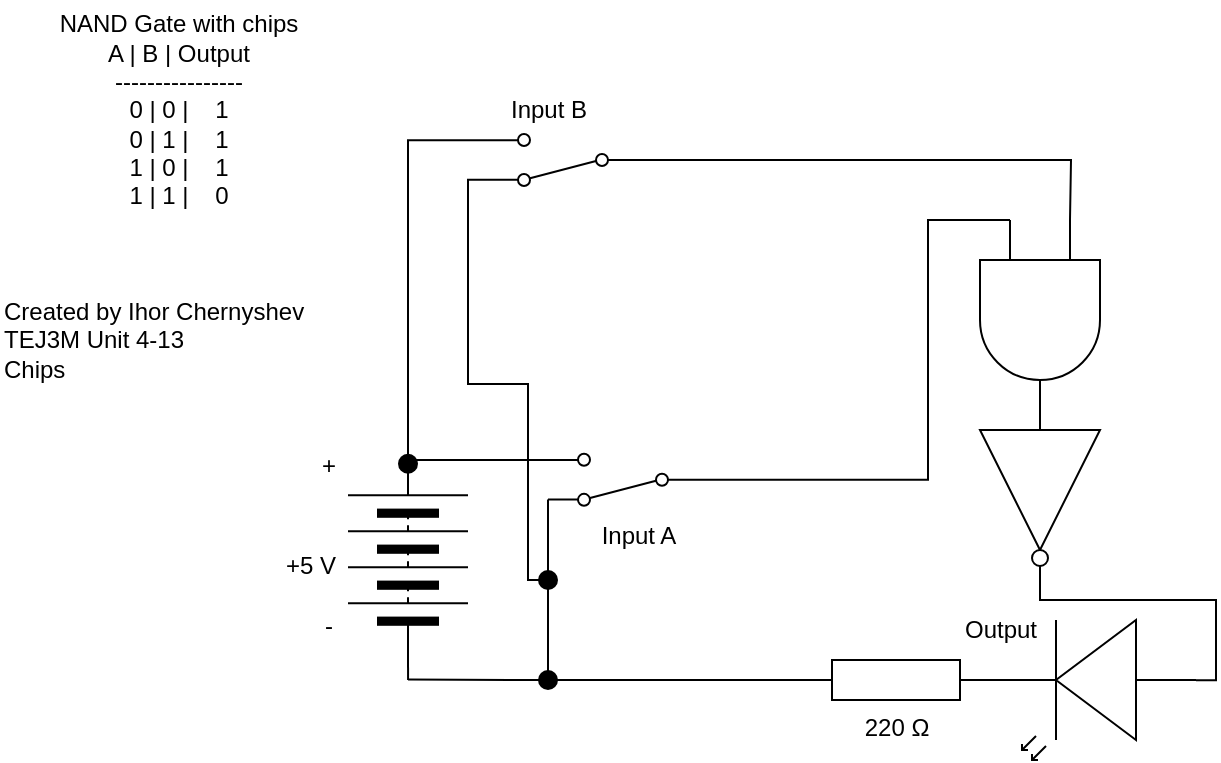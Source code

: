 <mxfile>
    <diagram id="x45FVn4cKMyBcMMyzXoL" name="Page-1">
        <mxGraphModel dx="1576" dy="1703" grid="1" gridSize="10" guides="1" tooltips="1" connect="1" arrows="1" fold="1" page="1" pageScale="1" pageWidth="827" pageHeight="1169" math="0" shadow="0">
            <root>
                <mxCell id="0"/>
                <mxCell id="1" parent="0"/>
                <mxCell id="3" value="220 Ω" style="pointerEvents=1;verticalLabelPosition=bottom;shadow=0;dashed=0;align=center;html=1;verticalAlign=top;shape=mxgraph.electrical.resistors.resistor_1;" parent="1" vertex="1">
                    <mxGeometry x="314" y="180" width="100" height="20" as="geometry"/>
                </mxCell>
                <mxCell id="5" style="edgeStyle=none;html=1;exitX=1;exitY=0.5;exitDx=0;exitDy=0;rounded=0;curved=0;strokeColor=default;endArrow=none;endFill=0;" parent="1" edge="1">
                    <mxGeometry relative="1" as="geometry">
                        <mxPoint x="120" y="80" as="sourcePoint"/>
                        <mxPoint x="190" y="80" as="targetPoint"/>
                    </mxGeometry>
                </mxCell>
                <mxCell id="58" style="edgeStyle=none;html=1;exitX=0;exitY=0.5;exitDx=0;exitDy=0;endArrow=none;endFill=0;" edge="1" parent="1" source="8">
                    <mxGeometry relative="1" as="geometry">
                        <mxPoint x="120.045" y="190" as="targetPoint"/>
                    </mxGeometry>
                </mxCell>
                <mxCell id="8" value="" style="pointerEvents=1;verticalLabelPosition=bottom;shadow=0;dashed=0;align=center;html=1;verticalAlign=top;shape=mxgraph.electrical.miscellaneous.batteryStack;rotation=-90;" parent="1" vertex="1">
                    <mxGeometry x="70" y="100" width="100" height="60" as="geometry"/>
                </mxCell>
                <mxCell id="9" value="+5 V" style="text;html=1;align=center;verticalAlign=middle;resizable=0;points=[];autosize=1;strokeColor=none;fillColor=none;" parent="1" vertex="1">
                    <mxGeometry x="46" y="118" width="50" height="30" as="geometry"/>
                </mxCell>
                <mxCell id="10" value="Created by Ihor Chernyshev&lt;div&gt;TEJ3M Unit 4-13&lt;/div&gt;&lt;div&gt;Chips&lt;/div&gt;" style="text;html=1;align=left;verticalAlign=middle;resizable=0;points=[];autosize=1;strokeColor=none;fillColor=none;" parent="1" vertex="1">
                    <mxGeometry x="-84" y="-10" width="180" height="60" as="geometry"/>
                </mxCell>
                <mxCell id="13" style="edgeStyle=none;html=1;exitDx=0;exitDy=0;exitPerimeter=0;endArrow=none;endFill=0;" parent="1" edge="1">
                    <mxGeometry relative="1" as="geometry">
                        <mxPoint x="280" y="80" as="targetPoint"/>
                        <mxPoint x="280" y="80" as="sourcePoint"/>
                    </mxGeometry>
                </mxCell>
                <mxCell id="14" value="+" style="text;html=1;align=center;verticalAlign=middle;resizable=0;points=[];autosize=1;strokeColor=none;fillColor=none;" parent="1" vertex="1">
                    <mxGeometry x="65" y="68" width="30" height="30" as="geometry"/>
                </mxCell>
                <mxCell id="15" value="-" style="text;html=1;align=center;verticalAlign=middle;resizable=0;points=[];autosize=1;strokeColor=none;fillColor=none;" parent="1" vertex="1">
                    <mxGeometry x="65" y="148" width="30" height="30" as="geometry"/>
                </mxCell>
                <mxCell id="16" value="Output" style="text;html=1;align=center;verticalAlign=middle;resizable=0;points=[];autosize=1;strokeColor=none;fillColor=none;" parent="1" vertex="1">
                    <mxGeometry x="386" y="150" width="60" height="30" as="geometry"/>
                </mxCell>
                <mxCell id="17" value="&lt;div&gt;&lt;font color=&quot;#000000&quot;&gt;NAND Gate with chips&lt;/font&gt;&lt;/div&gt;&lt;div&gt;&lt;font color=&quot;#000000&quot;&gt;A | B | Output&lt;/font&gt;&lt;/div&gt;&lt;div&gt;&lt;font color=&quot;#000000&quot;&gt;----------------&lt;/font&gt;&lt;/div&gt;&lt;div&gt;&lt;font color=&quot;#000000&quot;&gt;0 | 0 |&amp;nbsp; &amp;nbsp; 1&lt;/font&gt;&lt;/div&gt;&lt;div&gt;&lt;font color=&quot;#000000&quot;&gt;0 | 1 |&amp;nbsp; &amp;nbsp; 1&lt;/font&gt;&lt;/div&gt;&lt;div&gt;&lt;font color=&quot;#000000&quot;&gt;1 | 0 |&amp;nbsp; &amp;nbsp; 1&lt;/font&gt;&lt;/div&gt;&lt;div&gt;&lt;font color=&quot;#000000&quot;&gt;1 | 1 |&amp;nbsp; &amp;nbsp; 0&lt;/font&gt;&lt;/div&gt;" style="text;html=1;align=center;verticalAlign=middle;resizable=0;points=[];autosize=1;strokeColor=none;fillColor=none;" parent="1" vertex="1">
                    <mxGeometry x="-65" y="-150" width="140" height="110" as="geometry"/>
                </mxCell>
                <mxCell id="25" value="" style="edgeStyle=none;html=1;exitX=0;exitY=0.5;exitDx=0;exitDy=0;entryDx=0;entryDy=0;entryPerimeter=0;endArrow=none;endFill=0;entryX=0;entryY=0.5;" parent="1" edge="1" target="3" source="60">
                    <mxGeometry relative="1" as="geometry">
                        <mxPoint x="120" y="189.77" as="sourcePoint"/>
                        <mxPoint x="250" y="189.77" as="targetPoint"/>
                    </mxGeometry>
                </mxCell>
                <mxCell id="27" value="Input A" style="text;html=1;align=center;verticalAlign=middle;resizable=0;points=[];autosize=1;strokeColor=none;fillColor=none;" parent="1" vertex="1">
                    <mxGeometry x="205" y="102.9" width="60" height="30" as="geometry"/>
                </mxCell>
                <mxCell id="29" style="edgeStyle=none;html=1;exitX=1;exitY=0.12;exitDx=0;exitDy=0;endArrow=none;endFill=0;" parent="1" source="28" edge="1">
                    <mxGeometry relative="1" as="geometry">
                        <mxPoint x="190" y="190" as="targetPoint"/>
                    </mxGeometry>
                </mxCell>
                <mxCell id="28" value="" style="html=1;shape=mxgraph.electrical.electro-mechanical.twoWaySwitch;aspect=fixed;elSwitchState=2;rotation=-180;" parent="1" vertex="1">
                    <mxGeometry x="190" y="76.9" width="75" height="26" as="geometry"/>
                </mxCell>
                <mxCell id="34" style="edgeStyle=orthogonalEdgeStyle;html=1;entryX=1;entryY=0.5;entryDx=0;entryDy=0;rounded=0;endArrow=none;endFill=0;exitX=1;exitY=0.88;exitDx=0;exitDy=0;" parent="1" source="42" target="8" edge="1">
                    <mxGeometry relative="1" as="geometry">
                        <mxPoint x="120" y="-80" as="sourcePoint"/>
                        <Array as="points">
                            <mxPoint x="120" y="-80"/>
                        </Array>
                    </mxGeometry>
                </mxCell>
                <mxCell id="11" value="" style="verticalLabelPosition=bottom;shadow=0;dashed=0;align=center;html=1;verticalAlign=top;shape=mxgraph.electrical.opto_electronics.led_2;pointerEvents=1;rotation=-180;" parent="1" vertex="1">
                    <mxGeometry x="414" y="160" width="100" height="70" as="geometry"/>
                </mxCell>
                <mxCell id="43" style="edgeStyle=orthogonalEdgeStyle;html=1;exitX=1;exitY=0.12;exitDx=0;exitDy=0;endArrow=none;endFill=0;rounded=0;curved=0;" parent="1" source="42" edge="1">
                    <mxGeometry relative="1" as="geometry">
                        <mxPoint x="190" y="140" as="targetPoint"/>
                        <Array as="points">
                            <mxPoint x="150" y="-60"/>
                            <mxPoint x="150" y="42"/>
                            <mxPoint x="180" y="42"/>
                            <mxPoint x="180" y="140"/>
                        </Array>
                    </mxGeometry>
                </mxCell>
                <mxCell id="42" value="" style="html=1;shape=mxgraph.electrical.electro-mechanical.twoWaySwitch;aspect=fixed;elSwitchState=2;rotation=-180;" parent="1" vertex="1">
                    <mxGeometry x="160" y="-83" width="75" height="26" as="geometry"/>
                </mxCell>
                <mxCell id="44" value="Input B" style="text;html=1;align=center;verticalAlign=middle;resizable=0;points=[];autosize=1;strokeColor=none;fillColor=none;" parent="1" vertex="1">
                    <mxGeometry x="160" y="-110" width="60" height="30" as="geometry"/>
                </mxCell>
                <mxCell id="51" style="edgeStyle=orthogonalEdgeStyle;html=1;exitX=0;exitY=0.5;exitDx=0;exitDy=0;entryX=0;entryY=0.75;entryDx=0;entryDy=0;entryPerimeter=0;rounded=0;curved=0;endArrow=none;endFill=0;" parent="1" source="28" edge="1">
                    <mxGeometry relative="1" as="geometry">
                        <mxPoint x="421" y="-40" as="targetPoint"/>
                        <Array as="points">
                            <mxPoint x="380" y="90"/>
                            <mxPoint x="380" y="-40"/>
                        </Array>
                    </mxGeometry>
                </mxCell>
                <mxCell id="52" style="edgeStyle=orthogonalEdgeStyle;html=1;exitX=0;exitY=0.5;exitDx=0;exitDy=0;entryX=0;entryY=0.25;entryDx=0;entryDy=0;entryPerimeter=0;endArrow=none;endFill=0;rounded=0;curved=0;" parent="1" source="42" edge="1">
                    <mxGeometry relative="1" as="geometry">
                        <mxPoint x="451" y="-40" as="targetPoint"/>
                    </mxGeometry>
                </mxCell>
                <mxCell id="55" value="" style="verticalLabelPosition=bottom;shadow=0;dashed=0;align=center;html=1;verticalAlign=top;shape=mxgraph.electrical.logic_gates.logic_gate;operation=and;rotation=90;" vertex="1" parent="1">
                    <mxGeometry x="386" y="-20" width="100" height="60" as="geometry"/>
                </mxCell>
                <mxCell id="56" value="" style="verticalLabelPosition=bottom;shadow=0;dashed=0;align=center;html=1;verticalAlign=top;shape=mxgraph.electrical.logic_gates.inverter_2;rotation=90;" vertex="1" parent="1">
                    <mxGeometry x="386" y="68" width="100" height="60" as="geometry"/>
                </mxCell>
                <mxCell id="59" style="edgeStyle=orthogonalEdgeStyle;html=1;exitX=0;exitY=0.57;exitDx=0;exitDy=0;exitPerimeter=0;entryX=1;entryY=0.5;entryDx=0;entryDy=0;entryPerimeter=0;rounded=0;curved=0;endArrow=none;endFill=0;" edge="1" parent="1" source="11" target="56">
                    <mxGeometry relative="1" as="geometry">
                        <Array as="points">
                            <mxPoint x="524" y="190"/>
                            <mxPoint x="524" y="150"/>
                            <mxPoint x="436" y="150"/>
                        </Array>
                    </mxGeometry>
                </mxCell>
                <mxCell id="61" value="" style="edgeStyle=none;html=1;exitX=0;exitY=0.5;exitDx=0;exitDy=0;entryDx=0;entryDy=0;entryPerimeter=0;endArrow=none;endFill=0;entryX=0;entryY=0.5;" edge="1" parent="1" target="60">
                    <mxGeometry relative="1" as="geometry">
                        <mxPoint x="120" y="189.77" as="sourcePoint"/>
                        <mxPoint x="314" y="190" as="targetPoint"/>
                    </mxGeometry>
                </mxCell>
                <mxCell id="60" value="" style="shape=ellipse;fillColor=#000000;strokeColor=none;html=1;sketch=0;" vertex="1" parent="1">
                    <mxGeometry x="185" y="185" width="10" height="10" as="geometry"/>
                </mxCell>
                <mxCell id="62" value="" style="shape=ellipse;fillColor=#000000;strokeColor=none;html=1;sketch=0;" vertex="1" parent="1">
                    <mxGeometry x="185" y="135" width="10" height="10" as="geometry"/>
                </mxCell>
                <mxCell id="66" value="" style="shape=ellipse;fillColor=#000000;strokeColor=none;html=1;sketch=0;" vertex="1" parent="1">
                    <mxGeometry x="115" y="76.9" width="10" height="10" as="geometry"/>
                </mxCell>
            </root>
        </mxGraphModel>
    </diagram>
</mxfile>